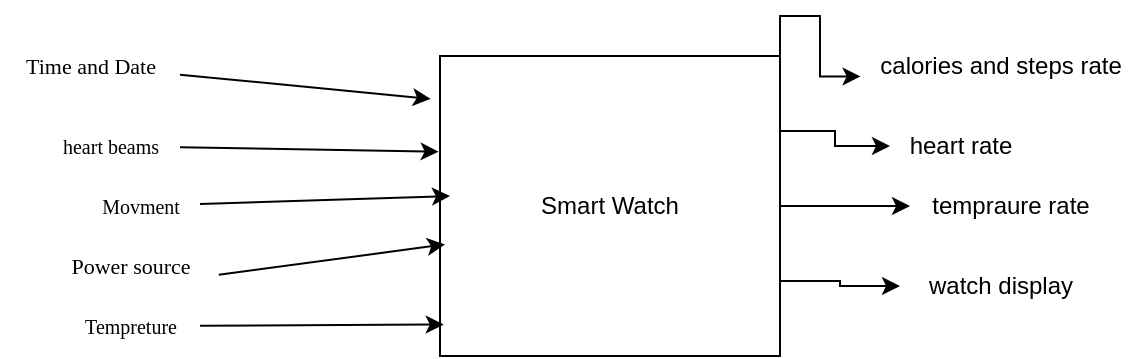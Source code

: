 <mxfile version="21.3.7" type="device">
  <diagram name="Page-1" id="8bdfhOoc8heKDKq4mjkj">
    <mxGraphModel dx="281" dy="506" grid="1" gridSize="10" guides="1" tooltips="1" connect="1" arrows="1" fold="1" page="1" pageScale="1" pageWidth="850" pageHeight="1100" math="0" shadow="0">
      <root>
        <mxCell id="0" />
        <mxCell id="1" parent="0" />
        <mxCell id="uDWEl7AuSHenKE2JgjnH-28" style="edgeStyle=orthogonalEdgeStyle;rounded=0;orthogonalLoop=1;jettySize=auto;html=1;exitX=1;exitY=0.5;exitDx=0;exitDy=0;" edge="1" parent="1" source="uDWEl7AuSHenKE2JgjnH-1" target="uDWEl7AuSHenKE2JgjnH-29">
          <mxGeometry relative="1" as="geometry">
            <mxPoint x="640" y="205" as="targetPoint" />
          </mxGeometry>
        </mxCell>
        <mxCell id="uDWEl7AuSHenKE2JgjnH-36" style="edgeStyle=orthogonalEdgeStyle;rounded=0;orthogonalLoop=1;jettySize=auto;html=1;exitX=1;exitY=0;exitDx=0;exitDy=0;entryX=0.002;entryY=0.673;entryDx=0;entryDy=0;entryPerimeter=0;" edge="1" parent="1" source="uDWEl7AuSHenKE2JgjnH-1" target="uDWEl7AuSHenKE2JgjnH-34">
          <mxGeometry relative="1" as="geometry" />
        </mxCell>
        <mxCell id="uDWEl7AuSHenKE2JgjnH-1" value="Smart Watch" style="rounded=0;whiteSpace=wrap;html=1;" vertex="1" parent="1">
          <mxGeometry x="425" y="130" width="170" height="150" as="geometry" />
        </mxCell>
        <mxCell id="uDWEl7AuSHenKE2JgjnH-3" value="" style="endArrow=classic;html=1;rounded=0;entryX=0.011;entryY=0.895;entryDx=0;entryDy=0;entryPerimeter=0;" edge="1" parent="1" source="uDWEl7AuSHenKE2JgjnH-20" target="uDWEl7AuSHenKE2JgjnH-1">
          <mxGeometry width="50" height="50" relative="1" as="geometry">
            <mxPoint x="330" y="250" as="sourcePoint" />
            <mxPoint x="410" y="250" as="targetPoint" />
            <Array as="points" />
          </mxGeometry>
        </mxCell>
        <mxCell id="uDWEl7AuSHenKE2JgjnH-4" value="" style="endArrow=classic;html=1;rounded=0;" edge="1" parent="1" source="uDWEl7AuSHenKE2JgjnH-19">
          <mxGeometry width="50" height="50" relative="1" as="geometry">
            <mxPoint x="330" y="220" as="sourcePoint" />
            <mxPoint x="430" y="200" as="targetPoint" />
            <Array as="points" />
          </mxGeometry>
        </mxCell>
        <mxCell id="uDWEl7AuSHenKE2JgjnH-13" value="" style="endArrow=classic;html=1;rounded=0;entryX=-0.004;entryY=0.319;entryDx=0;entryDy=0;entryPerimeter=0;" edge="1" parent="1" source="uDWEl7AuSHenKE2JgjnH-15" target="uDWEl7AuSHenKE2JgjnH-1">
          <mxGeometry width="50" height="50" relative="1" as="geometry">
            <mxPoint x="330" y="190" as="sourcePoint" />
            <mxPoint x="410" y="190" as="targetPoint" />
            <Array as="points" />
          </mxGeometry>
        </mxCell>
        <mxCell id="uDWEl7AuSHenKE2JgjnH-14" value="" style="endArrow=classic;html=1;rounded=0;entryX=-0.027;entryY=0.143;entryDx=0;entryDy=0;entryPerimeter=0;" edge="1" parent="1" source="uDWEl7AuSHenKE2JgjnH-23" target="uDWEl7AuSHenKE2JgjnH-1">
          <mxGeometry width="50" height="50" relative="1" as="geometry">
            <mxPoint x="330" y="160" as="sourcePoint" />
            <mxPoint x="410" y="160" as="targetPoint" />
            <Array as="points" />
          </mxGeometry>
        </mxCell>
        <mxCell id="uDWEl7AuSHenKE2JgjnH-15" value="heart beams" style="text;html=1;align=center;verticalAlign=middle;resizable=0;points=[];autosize=1;strokeColor=none;fillColor=none;fontFamily=Times New Roman;fontSize=10;" vertex="1" parent="1">
          <mxGeometry x="225" y="160" width="70" height="30" as="geometry" />
        </mxCell>
        <mxCell id="uDWEl7AuSHenKE2JgjnH-20" value="Tempreture" style="text;html=1;align=center;verticalAlign=middle;resizable=0;points=[];autosize=1;strokeColor=none;fillColor=none;fontFamily=Times New Roman;fontSize=10;" vertex="1" parent="1">
          <mxGeometry x="235" y="250" width="70" height="30" as="geometry" />
        </mxCell>
        <mxCell id="uDWEl7AuSHenKE2JgjnH-19" value="Movment" style="text;html=1;align=center;verticalAlign=middle;resizable=0;points=[];autosize=1;strokeColor=none;fillColor=none;fontFamily=Times New Roman;fontSize=10;" vertex="1" parent="1">
          <mxGeometry x="245" y="190" width="60" height="30" as="geometry" />
        </mxCell>
        <mxCell id="uDWEl7AuSHenKE2JgjnH-23" value="&lt;font face=&quot;Times New Roman&quot;&gt;&lt;span style=&quot;font-size: 11px;&quot;&gt;Time and Date&lt;/span&gt;&lt;/font&gt;" style="text;html=1;align=center;verticalAlign=middle;resizable=0;points=[];autosize=1;strokeColor=none;fillColor=none;" vertex="1" parent="1">
          <mxGeometry x="205" y="120" width="90" height="30" as="geometry" />
        </mxCell>
        <mxCell id="uDWEl7AuSHenKE2JgjnH-27" value="" style="edgeStyle=orthogonalEdgeStyle;rounded=0;orthogonalLoop=1;jettySize=auto;html=1;exitX=1;exitY=0.25;exitDx=0;exitDy=0;" edge="1" parent="1" source="uDWEl7AuSHenKE2JgjnH-1" target="uDWEl7AuSHenKE2JgjnH-26">
          <mxGeometry relative="1" as="geometry">
            <mxPoint x="670" y="178" as="targetPoint" />
            <mxPoint x="570" y="178" as="sourcePoint" />
          </mxGeometry>
        </mxCell>
        <mxCell id="uDWEl7AuSHenKE2JgjnH-26" value="heart rate" style="text;html=1;align=center;verticalAlign=middle;resizable=0;points=[];autosize=1;strokeColor=none;fillColor=none;" vertex="1" parent="1">
          <mxGeometry x="650" y="160" width="70" height="30" as="geometry" />
        </mxCell>
        <mxCell id="uDWEl7AuSHenKE2JgjnH-29" value="tempraure rate" style="text;html=1;align=center;verticalAlign=middle;resizable=0;points=[];autosize=1;strokeColor=none;fillColor=none;" vertex="1" parent="1">
          <mxGeometry x="660" y="190" width="100" height="30" as="geometry" />
        </mxCell>
        <mxCell id="uDWEl7AuSHenKE2JgjnH-32" value="" style="edgeStyle=orthogonalEdgeStyle;rounded=0;orthogonalLoop=1;jettySize=auto;html=1;exitX=1;exitY=0.75;exitDx=0;exitDy=0;" edge="1" parent="1" source="uDWEl7AuSHenKE2JgjnH-1" target="uDWEl7AuSHenKE2JgjnH-31">
          <mxGeometry relative="1" as="geometry">
            <mxPoint x="660" y="233" as="targetPoint" />
            <mxPoint x="570" y="233" as="sourcePoint" />
          </mxGeometry>
        </mxCell>
        <mxCell id="uDWEl7AuSHenKE2JgjnH-31" value="watch display" style="text;html=1;align=center;verticalAlign=middle;resizable=0;points=[];autosize=1;strokeColor=none;fillColor=none;" vertex="1" parent="1">
          <mxGeometry x="655" y="230" width="100" height="30" as="geometry" />
        </mxCell>
        <mxCell id="uDWEl7AuSHenKE2JgjnH-34" value="calories and steps rate" style="text;html=1;align=center;verticalAlign=middle;resizable=0;points=[];autosize=1;strokeColor=none;fillColor=none;" vertex="1" parent="1">
          <mxGeometry x="635" y="120" width="140" height="30" as="geometry" />
        </mxCell>
        <mxCell id="uDWEl7AuSHenKE2JgjnH-37" value="" style="endArrow=classic;html=1;rounded=0;exitX=1.055;exitY=0.647;exitDx=0;exitDy=0;exitPerimeter=0;entryX=0.015;entryY=0.628;entryDx=0;entryDy=0;entryPerimeter=0;" edge="1" parent="1" source="uDWEl7AuSHenKE2JgjnH-38" target="uDWEl7AuSHenKE2JgjnH-1">
          <mxGeometry width="50" height="50" relative="1" as="geometry">
            <mxPoint x="295" y="230" as="sourcePoint" />
            <mxPoint x="410" y="234" as="targetPoint" />
            <Array as="points" />
          </mxGeometry>
        </mxCell>
        <mxCell id="uDWEl7AuSHenKE2JgjnH-38" value="&lt;font style=&quot;font-size: 11px;&quot; face=&quot;Times New Roman&quot;&gt;Power source&lt;/font&gt;" style="text;html=1;align=center;verticalAlign=middle;resizable=0;points=[];autosize=1;strokeColor=none;fillColor=none;" vertex="1" parent="1">
          <mxGeometry x="230" y="220" width="80" height="30" as="geometry" />
        </mxCell>
      </root>
    </mxGraphModel>
  </diagram>
</mxfile>
